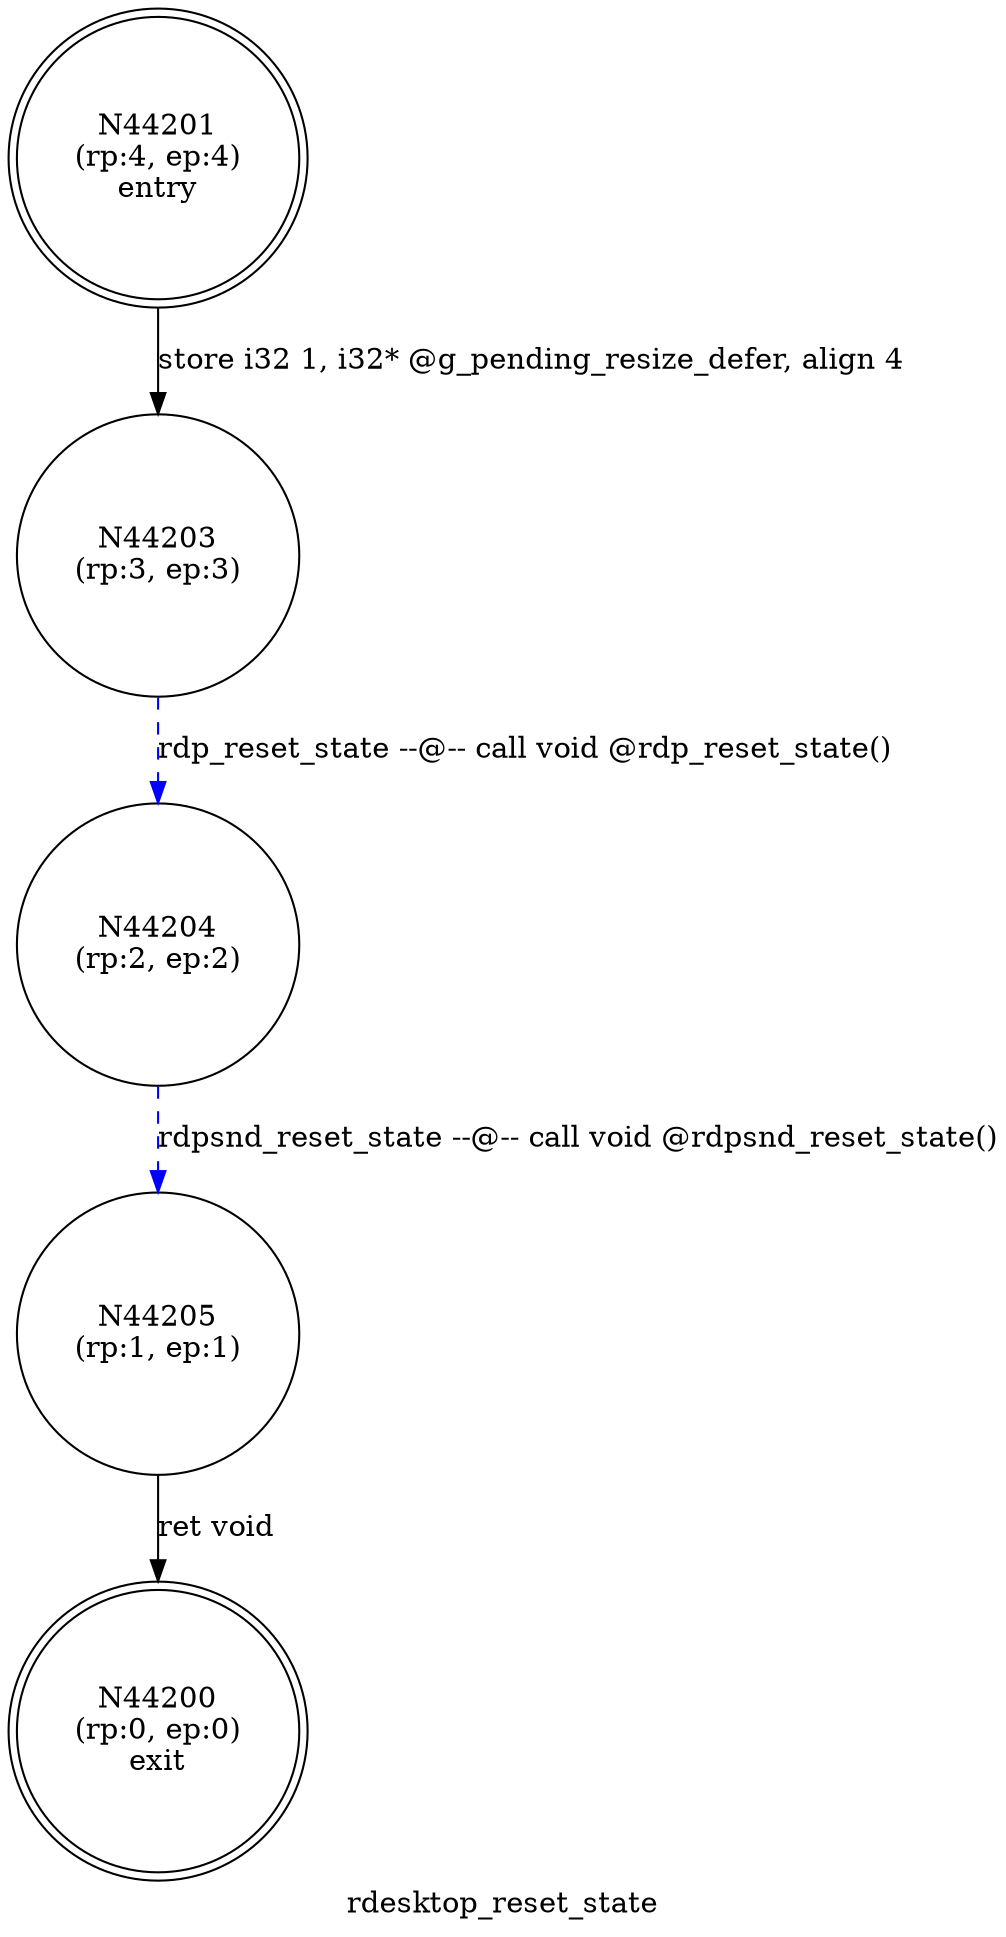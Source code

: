 digraph rdesktop_reset_state {
label="rdesktop_reset_state"
44200 [label="N44200\n(rp:0, ep:0)\nexit", shape="doublecircle"]
44201 [label="N44201\n(rp:4, ep:4)\nentry", shape="doublecircle"]
44201 -> 44203 [label="store i32 1, i32* @g_pending_resize_defer, align 4"]
44203 [label="N44203\n(rp:3, ep:3)", shape="circle"]
44203 -> 44204 [label="rdp_reset_state --@-- call void @rdp_reset_state()", style="dashed", color="blue"]
44204 [label="N44204\n(rp:2, ep:2)", shape="circle"]
44204 -> 44205 [label="rdpsnd_reset_state --@-- call void @rdpsnd_reset_state()", style="dashed", color="blue"]
44205 [label="N44205\n(rp:1, ep:1)", shape="circle"]
44205 -> 44200 [label="ret void"]
}
